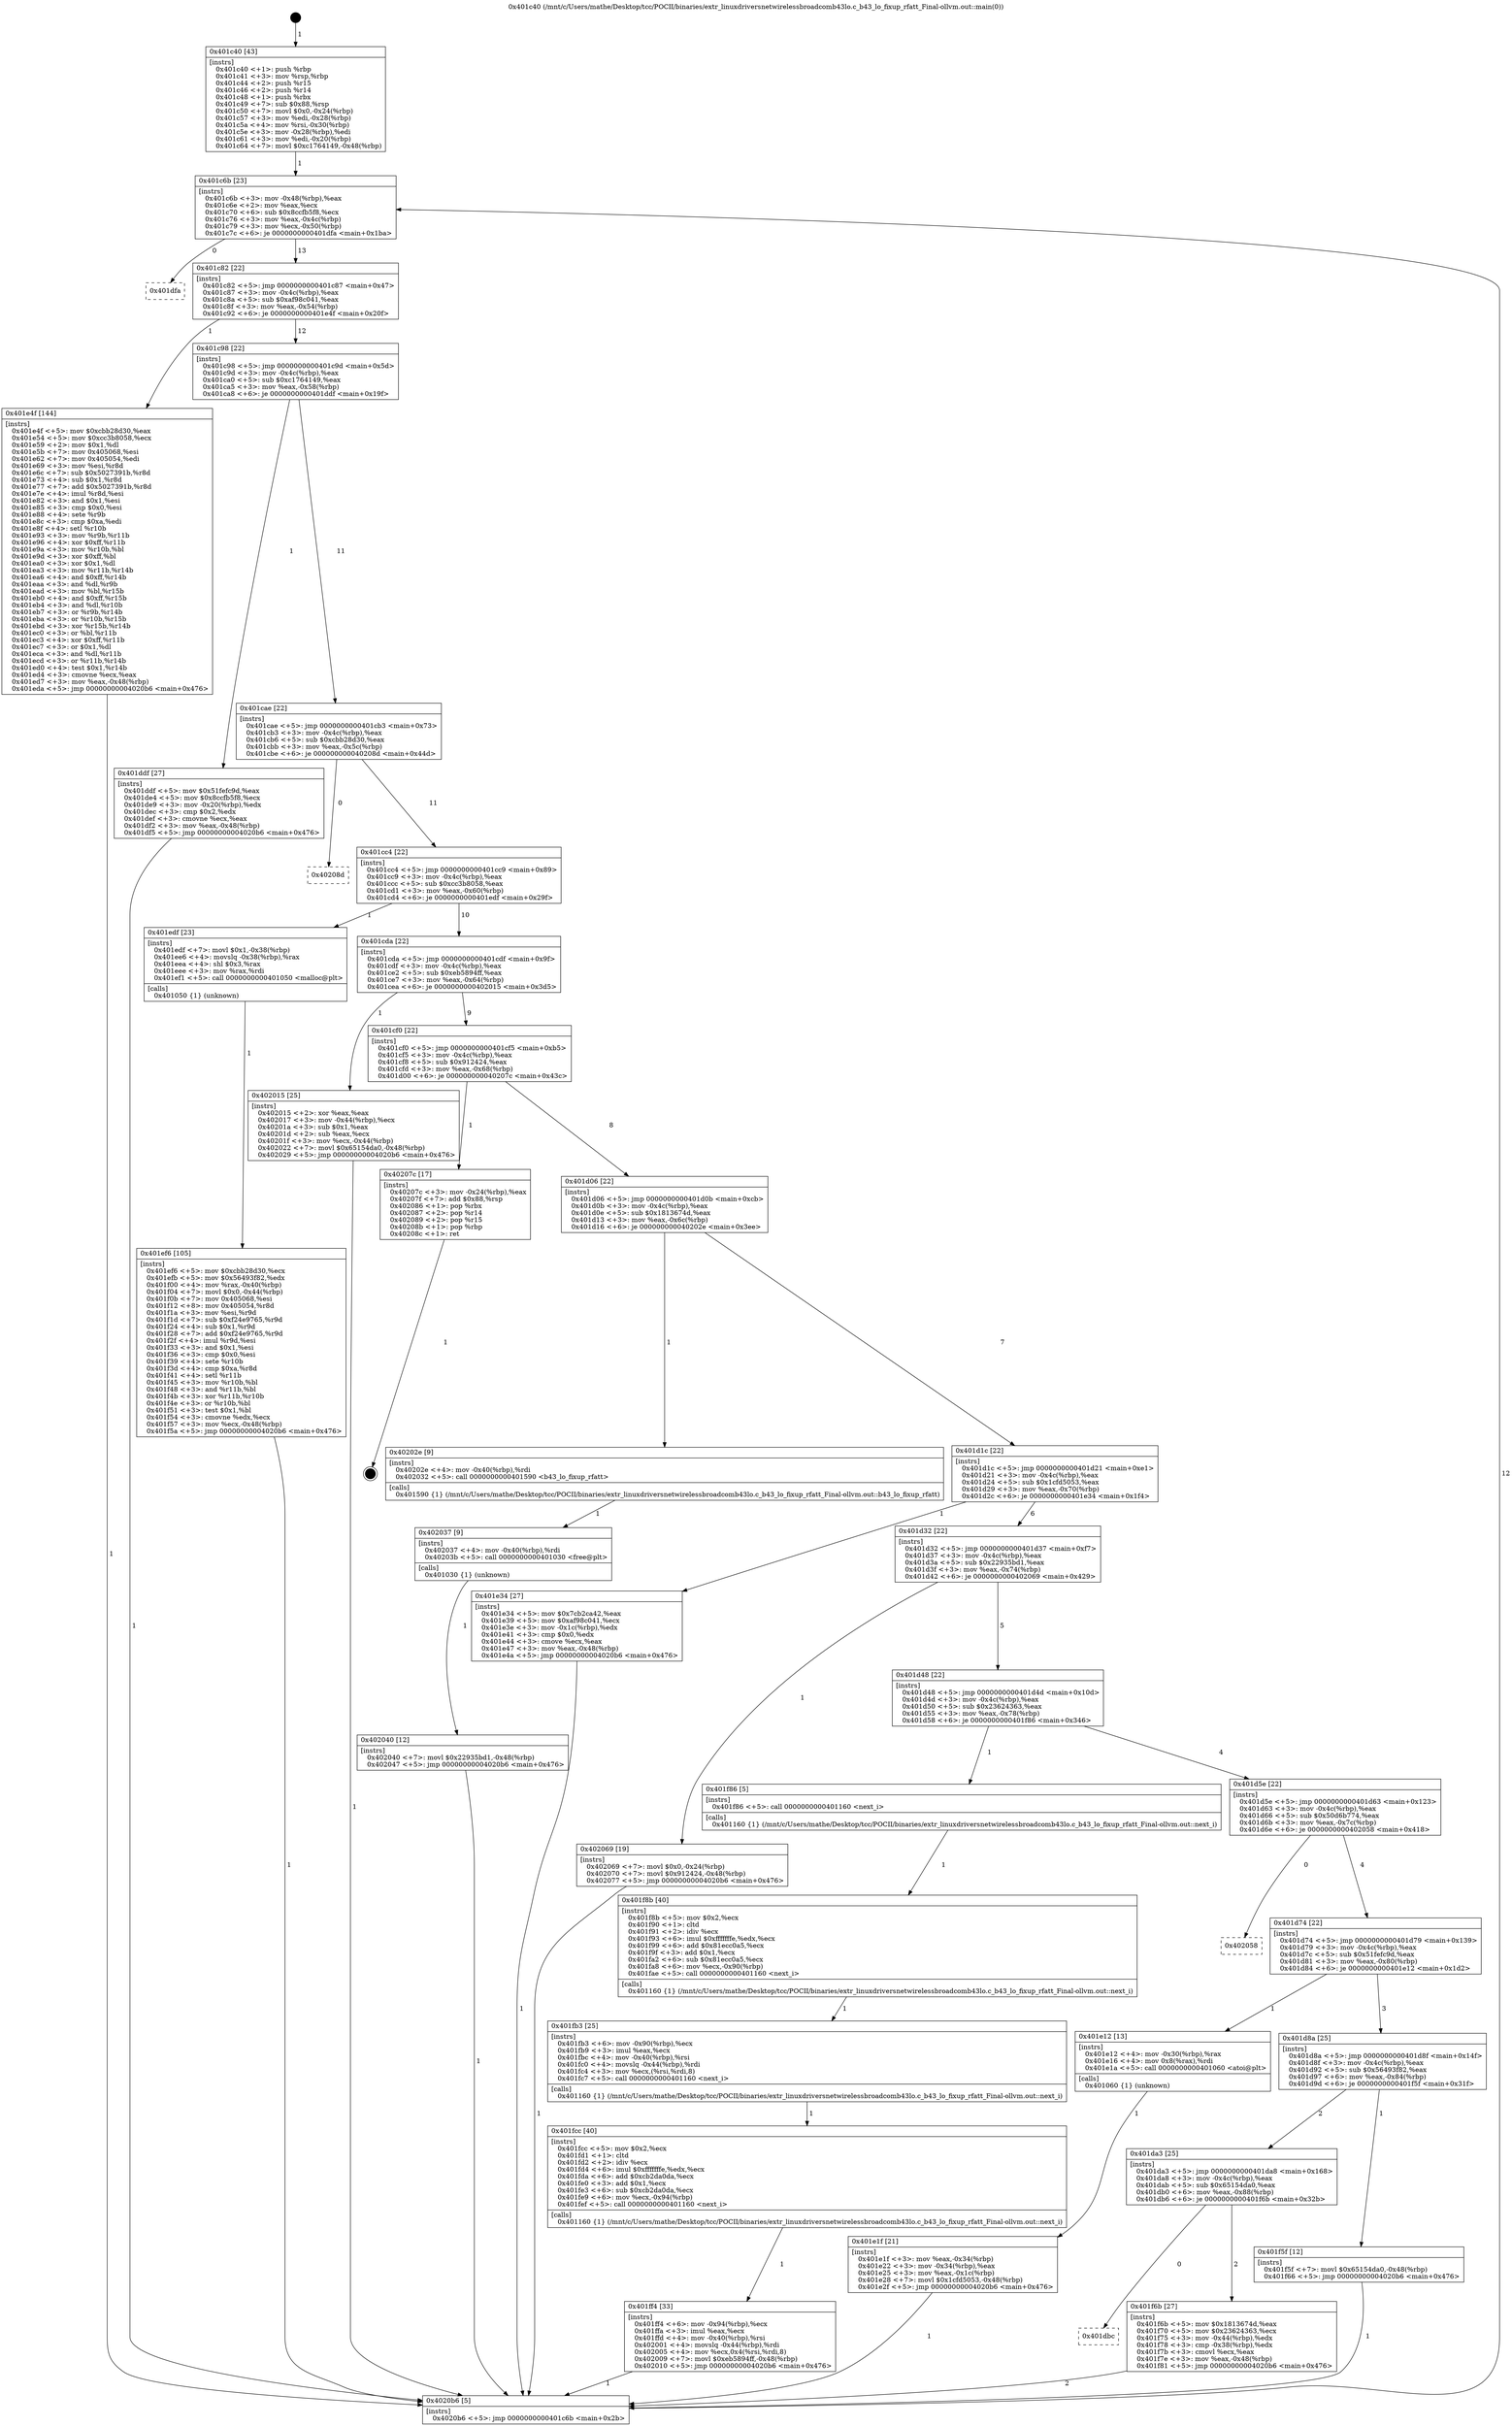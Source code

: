 digraph "0x401c40" {
  label = "0x401c40 (/mnt/c/Users/mathe/Desktop/tcc/POCII/binaries/extr_linuxdriversnetwirelessbroadcomb43lo.c_b43_lo_fixup_rfatt_Final-ollvm.out::main(0))"
  labelloc = "t"
  node[shape=record]

  Entry [label="",width=0.3,height=0.3,shape=circle,fillcolor=black,style=filled]
  "0x401c6b" [label="{
     0x401c6b [23]\l
     | [instrs]\l
     &nbsp;&nbsp;0x401c6b \<+3\>: mov -0x48(%rbp),%eax\l
     &nbsp;&nbsp;0x401c6e \<+2\>: mov %eax,%ecx\l
     &nbsp;&nbsp;0x401c70 \<+6\>: sub $0x8ccfb5f8,%ecx\l
     &nbsp;&nbsp;0x401c76 \<+3\>: mov %eax,-0x4c(%rbp)\l
     &nbsp;&nbsp;0x401c79 \<+3\>: mov %ecx,-0x50(%rbp)\l
     &nbsp;&nbsp;0x401c7c \<+6\>: je 0000000000401dfa \<main+0x1ba\>\l
  }"]
  "0x401dfa" [label="{
     0x401dfa\l
  }", style=dashed]
  "0x401c82" [label="{
     0x401c82 [22]\l
     | [instrs]\l
     &nbsp;&nbsp;0x401c82 \<+5\>: jmp 0000000000401c87 \<main+0x47\>\l
     &nbsp;&nbsp;0x401c87 \<+3\>: mov -0x4c(%rbp),%eax\l
     &nbsp;&nbsp;0x401c8a \<+5\>: sub $0xaf98c041,%eax\l
     &nbsp;&nbsp;0x401c8f \<+3\>: mov %eax,-0x54(%rbp)\l
     &nbsp;&nbsp;0x401c92 \<+6\>: je 0000000000401e4f \<main+0x20f\>\l
  }"]
  Exit [label="",width=0.3,height=0.3,shape=circle,fillcolor=black,style=filled,peripheries=2]
  "0x401e4f" [label="{
     0x401e4f [144]\l
     | [instrs]\l
     &nbsp;&nbsp;0x401e4f \<+5\>: mov $0xcbb28d30,%eax\l
     &nbsp;&nbsp;0x401e54 \<+5\>: mov $0xcc3b8058,%ecx\l
     &nbsp;&nbsp;0x401e59 \<+2\>: mov $0x1,%dl\l
     &nbsp;&nbsp;0x401e5b \<+7\>: mov 0x405068,%esi\l
     &nbsp;&nbsp;0x401e62 \<+7\>: mov 0x405054,%edi\l
     &nbsp;&nbsp;0x401e69 \<+3\>: mov %esi,%r8d\l
     &nbsp;&nbsp;0x401e6c \<+7\>: sub $0x5027391b,%r8d\l
     &nbsp;&nbsp;0x401e73 \<+4\>: sub $0x1,%r8d\l
     &nbsp;&nbsp;0x401e77 \<+7\>: add $0x5027391b,%r8d\l
     &nbsp;&nbsp;0x401e7e \<+4\>: imul %r8d,%esi\l
     &nbsp;&nbsp;0x401e82 \<+3\>: and $0x1,%esi\l
     &nbsp;&nbsp;0x401e85 \<+3\>: cmp $0x0,%esi\l
     &nbsp;&nbsp;0x401e88 \<+4\>: sete %r9b\l
     &nbsp;&nbsp;0x401e8c \<+3\>: cmp $0xa,%edi\l
     &nbsp;&nbsp;0x401e8f \<+4\>: setl %r10b\l
     &nbsp;&nbsp;0x401e93 \<+3\>: mov %r9b,%r11b\l
     &nbsp;&nbsp;0x401e96 \<+4\>: xor $0xff,%r11b\l
     &nbsp;&nbsp;0x401e9a \<+3\>: mov %r10b,%bl\l
     &nbsp;&nbsp;0x401e9d \<+3\>: xor $0xff,%bl\l
     &nbsp;&nbsp;0x401ea0 \<+3\>: xor $0x1,%dl\l
     &nbsp;&nbsp;0x401ea3 \<+3\>: mov %r11b,%r14b\l
     &nbsp;&nbsp;0x401ea6 \<+4\>: and $0xff,%r14b\l
     &nbsp;&nbsp;0x401eaa \<+3\>: and %dl,%r9b\l
     &nbsp;&nbsp;0x401ead \<+3\>: mov %bl,%r15b\l
     &nbsp;&nbsp;0x401eb0 \<+4\>: and $0xff,%r15b\l
     &nbsp;&nbsp;0x401eb4 \<+3\>: and %dl,%r10b\l
     &nbsp;&nbsp;0x401eb7 \<+3\>: or %r9b,%r14b\l
     &nbsp;&nbsp;0x401eba \<+3\>: or %r10b,%r15b\l
     &nbsp;&nbsp;0x401ebd \<+3\>: xor %r15b,%r14b\l
     &nbsp;&nbsp;0x401ec0 \<+3\>: or %bl,%r11b\l
     &nbsp;&nbsp;0x401ec3 \<+4\>: xor $0xff,%r11b\l
     &nbsp;&nbsp;0x401ec7 \<+3\>: or $0x1,%dl\l
     &nbsp;&nbsp;0x401eca \<+3\>: and %dl,%r11b\l
     &nbsp;&nbsp;0x401ecd \<+3\>: or %r11b,%r14b\l
     &nbsp;&nbsp;0x401ed0 \<+4\>: test $0x1,%r14b\l
     &nbsp;&nbsp;0x401ed4 \<+3\>: cmovne %ecx,%eax\l
     &nbsp;&nbsp;0x401ed7 \<+3\>: mov %eax,-0x48(%rbp)\l
     &nbsp;&nbsp;0x401eda \<+5\>: jmp 00000000004020b6 \<main+0x476\>\l
  }"]
  "0x401c98" [label="{
     0x401c98 [22]\l
     | [instrs]\l
     &nbsp;&nbsp;0x401c98 \<+5\>: jmp 0000000000401c9d \<main+0x5d\>\l
     &nbsp;&nbsp;0x401c9d \<+3\>: mov -0x4c(%rbp),%eax\l
     &nbsp;&nbsp;0x401ca0 \<+5\>: sub $0xc1764149,%eax\l
     &nbsp;&nbsp;0x401ca5 \<+3\>: mov %eax,-0x58(%rbp)\l
     &nbsp;&nbsp;0x401ca8 \<+6\>: je 0000000000401ddf \<main+0x19f\>\l
  }"]
  "0x402040" [label="{
     0x402040 [12]\l
     | [instrs]\l
     &nbsp;&nbsp;0x402040 \<+7\>: movl $0x22935bd1,-0x48(%rbp)\l
     &nbsp;&nbsp;0x402047 \<+5\>: jmp 00000000004020b6 \<main+0x476\>\l
  }"]
  "0x401ddf" [label="{
     0x401ddf [27]\l
     | [instrs]\l
     &nbsp;&nbsp;0x401ddf \<+5\>: mov $0x51fefc9d,%eax\l
     &nbsp;&nbsp;0x401de4 \<+5\>: mov $0x8ccfb5f8,%ecx\l
     &nbsp;&nbsp;0x401de9 \<+3\>: mov -0x20(%rbp),%edx\l
     &nbsp;&nbsp;0x401dec \<+3\>: cmp $0x2,%edx\l
     &nbsp;&nbsp;0x401def \<+3\>: cmovne %ecx,%eax\l
     &nbsp;&nbsp;0x401df2 \<+3\>: mov %eax,-0x48(%rbp)\l
     &nbsp;&nbsp;0x401df5 \<+5\>: jmp 00000000004020b6 \<main+0x476\>\l
  }"]
  "0x401cae" [label="{
     0x401cae [22]\l
     | [instrs]\l
     &nbsp;&nbsp;0x401cae \<+5\>: jmp 0000000000401cb3 \<main+0x73\>\l
     &nbsp;&nbsp;0x401cb3 \<+3\>: mov -0x4c(%rbp),%eax\l
     &nbsp;&nbsp;0x401cb6 \<+5\>: sub $0xcbb28d30,%eax\l
     &nbsp;&nbsp;0x401cbb \<+3\>: mov %eax,-0x5c(%rbp)\l
     &nbsp;&nbsp;0x401cbe \<+6\>: je 000000000040208d \<main+0x44d\>\l
  }"]
  "0x4020b6" [label="{
     0x4020b6 [5]\l
     | [instrs]\l
     &nbsp;&nbsp;0x4020b6 \<+5\>: jmp 0000000000401c6b \<main+0x2b\>\l
  }"]
  "0x401c40" [label="{
     0x401c40 [43]\l
     | [instrs]\l
     &nbsp;&nbsp;0x401c40 \<+1\>: push %rbp\l
     &nbsp;&nbsp;0x401c41 \<+3\>: mov %rsp,%rbp\l
     &nbsp;&nbsp;0x401c44 \<+2\>: push %r15\l
     &nbsp;&nbsp;0x401c46 \<+2\>: push %r14\l
     &nbsp;&nbsp;0x401c48 \<+1\>: push %rbx\l
     &nbsp;&nbsp;0x401c49 \<+7\>: sub $0x88,%rsp\l
     &nbsp;&nbsp;0x401c50 \<+7\>: movl $0x0,-0x24(%rbp)\l
     &nbsp;&nbsp;0x401c57 \<+3\>: mov %edi,-0x28(%rbp)\l
     &nbsp;&nbsp;0x401c5a \<+4\>: mov %rsi,-0x30(%rbp)\l
     &nbsp;&nbsp;0x401c5e \<+3\>: mov -0x28(%rbp),%edi\l
     &nbsp;&nbsp;0x401c61 \<+3\>: mov %edi,-0x20(%rbp)\l
     &nbsp;&nbsp;0x401c64 \<+7\>: movl $0xc1764149,-0x48(%rbp)\l
  }"]
  "0x402037" [label="{
     0x402037 [9]\l
     | [instrs]\l
     &nbsp;&nbsp;0x402037 \<+4\>: mov -0x40(%rbp),%rdi\l
     &nbsp;&nbsp;0x40203b \<+5\>: call 0000000000401030 \<free@plt\>\l
     | [calls]\l
     &nbsp;&nbsp;0x401030 \{1\} (unknown)\l
  }"]
  "0x40208d" [label="{
     0x40208d\l
  }", style=dashed]
  "0x401cc4" [label="{
     0x401cc4 [22]\l
     | [instrs]\l
     &nbsp;&nbsp;0x401cc4 \<+5\>: jmp 0000000000401cc9 \<main+0x89\>\l
     &nbsp;&nbsp;0x401cc9 \<+3\>: mov -0x4c(%rbp),%eax\l
     &nbsp;&nbsp;0x401ccc \<+5\>: sub $0xcc3b8058,%eax\l
     &nbsp;&nbsp;0x401cd1 \<+3\>: mov %eax,-0x60(%rbp)\l
     &nbsp;&nbsp;0x401cd4 \<+6\>: je 0000000000401edf \<main+0x29f\>\l
  }"]
  "0x401ff4" [label="{
     0x401ff4 [33]\l
     | [instrs]\l
     &nbsp;&nbsp;0x401ff4 \<+6\>: mov -0x94(%rbp),%ecx\l
     &nbsp;&nbsp;0x401ffa \<+3\>: imul %eax,%ecx\l
     &nbsp;&nbsp;0x401ffd \<+4\>: mov -0x40(%rbp),%rsi\l
     &nbsp;&nbsp;0x402001 \<+4\>: movslq -0x44(%rbp),%rdi\l
     &nbsp;&nbsp;0x402005 \<+4\>: mov %ecx,0x4(%rsi,%rdi,8)\l
     &nbsp;&nbsp;0x402009 \<+7\>: movl $0xeb5894ff,-0x48(%rbp)\l
     &nbsp;&nbsp;0x402010 \<+5\>: jmp 00000000004020b6 \<main+0x476\>\l
  }"]
  "0x401edf" [label="{
     0x401edf [23]\l
     | [instrs]\l
     &nbsp;&nbsp;0x401edf \<+7\>: movl $0x1,-0x38(%rbp)\l
     &nbsp;&nbsp;0x401ee6 \<+4\>: movslq -0x38(%rbp),%rax\l
     &nbsp;&nbsp;0x401eea \<+4\>: shl $0x3,%rax\l
     &nbsp;&nbsp;0x401eee \<+3\>: mov %rax,%rdi\l
     &nbsp;&nbsp;0x401ef1 \<+5\>: call 0000000000401050 \<malloc@plt\>\l
     | [calls]\l
     &nbsp;&nbsp;0x401050 \{1\} (unknown)\l
  }"]
  "0x401cda" [label="{
     0x401cda [22]\l
     | [instrs]\l
     &nbsp;&nbsp;0x401cda \<+5\>: jmp 0000000000401cdf \<main+0x9f\>\l
     &nbsp;&nbsp;0x401cdf \<+3\>: mov -0x4c(%rbp),%eax\l
     &nbsp;&nbsp;0x401ce2 \<+5\>: sub $0xeb5894ff,%eax\l
     &nbsp;&nbsp;0x401ce7 \<+3\>: mov %eax,-0x64(%rbp)\l
     &nbsp;&nbsp;0x401cea \<+6\>: je 0000000000402015 \<main+0x3d5\>\l
  }"]
  "0x401fcc" [label="{
     0x401fcc [40]\l
     | [instrs]\l
     &nbsp;&nbsp;0x401fcc \<+5\>: mov $0x2,%ecx\l
     &nbsp;&nbsp;0x401fd1 \<+1\>: cltd\l
     &nbsp;&nbsp;0x401fd2 \<+2\>: idiv %ecx\l
     &nbsp;&nbsp;0x401fd4 \<+6\>: imul $0xfffffffe,%edx,%ecx\l
     &nbsp;&nbsp;0x401fda \<+6\>: add $0xcb2da0da,%ecx\l
     &nbsp;&nbsp;0x401fe0 \<+3\>: add $0x1,%ecx\l
     &nbsp;&nbsp;0x401fe3 \<+6\>: sub $0xcb2da0da,%ecx\l
     &nbsp;&nbsp;0x401fe9 \<+6\>: mov %ecx,-0x94(%rbp)\l
     &nbsp;&nbsp;0x401fef \<+5\>: call 0000000000401160 \<next_i\>\l
     | [calls]\l
     &nbsp;&nbsp;0x401160 \{1\} (/mnt/c/Users/mathe/Desktop/tcc/POCII/binaries/extr_linuxdriversnetwirelessbroadcomb43lo.c_b43_lo_fixup_rfatt_Final-ollvm.out::next_i)\l
  }"]
  "0x402015" [label="{
     0x402015 [25]\l
     | [instrs]\l
     &nbsp;&nbsp;0x402015 \<+2\>: xor %eax,%eax\l
     &nbsp;&nbsp;0x402017 \<+3\>: mov -0x44(%rbp),%ecx\l
     &nbsp;&nbsp;0x40201a \<+3\>: sub $0x1,%eax\l
     &nbsp;&nbsp;0x40201d \<+2\>: sub %eax,%ecx\l
     &nbsp;&nbsp;0x40201f \<+3\>: mov %ecx,-0x44(%rbp)\l
     &nbsp;&nbsp;0x402022 \<+7\>: movl $0x65154da0,-0x48(%rbp)\l
     &nbsp;&nbsp;0x402029 \<+5\>: jmp 00000000004020b6 \<main+0x476\>\l
  }"]
  "0x401cf0" [label="{
     0x401cf0 [22]\l
     | [instrs]\l
     &nbsp;&nbsp;0x401cf0 \<+5\>: jmp 0000000000401cf5 \<main+0xb5\>\l
     &nbsp;&nbsp;0x401cf5 \<+3\>: mov -0x4c(%rbp),%eax\l
     &nbsp;&nbsp;0x401cf8 \<+5\>: sub $0x912424,%eax\l
     &nbsp;&nbsp;0x401cfd \<+3\>: mov %eax,-0x68(%rbp)\l
     &nbsp;&nbsp;0x401d00 \<+6\>: je 000000000040207c \<main+0x43c\>\l
  }"]
  "0x401fb3" [label="{
     0x401fb3 [25]\l
     | [instrs]\l
     &nbsp;&nbsp;0x401fb3 \<+6\>: mov -0x90(%rbp),%ecx\l
     &nbsp;&nbsp;0x401fb9 \<+3\>: imul %eax,%ecx\l
     &nbsp;&nbsp;0x401fbc \<+4\>: mov -0x40(%rbp),%rsi\l
     &nbsp;&nbsp;0x401fc0 \<+4\>: movslq -0x44(%rbp),%rdi\l
     &nbsp;&nbsp;0x401fc4 \<+3\>: mov %ecx,(%rsi,%rdi,8)\l
     &nbsp;&nbsp;0x401fc7 \<+5\>: call 0000000000401160 \<next_i\>\l
     | [calls]\l
     &nbsp;&nbsp;0x401160 \{1\} (/mnt/c/Users/mathe/Desktop/tcc/POCII/binaries/extr_linuxdriversnetwirelessbroadcomb43lo.c_b43_lo_fixup_rfatt_Final-ollvm.out::next_i)\l
  }"]
  "0x40207c" [label="{
     0x40207c [17]\l
     | [instrs]\l
     &nbsp;&nbsp;0x40207c \<+3\>: mov -0x24(%rbp),%eax\l
     &nbsp;&nbsp;0x40207f \<+7\>: add $0x88,%rsp\l
     &nbsp;&nbsp;0x402086 \<+1\>: pop %rbx\l
     &nbsp;&nbsp;0x402087 \<+2\>: pop %r14\l
     &nbsp;&nbsp;0x402089 \<+2\>: pop %r15\l
     &nbsp;&nbsp;0x40208b \<+1\>: pop %rbp\l
     &nbsp;&nbsp;0x40208c \<+1\>: ret\l
  }"]
  "0x401d06" [label="{
     0x401d06 [22]\l
     | [instrs]\l
     &nbsp;&nbsp;0x401d06 \<+5\>: jmp 0000000000401d0b \<main+0xcb\>\l
     &nbsp;&nbsp;0x401d0b \<+3\>: mov -0x4c(%rbp),%eax\l
     &nbsp;&nbsp;0x401d0e \<+5\>: sub $0x1813674d,%eax\l
     &nbsp;&nbsp;0x401d13 \<+3\>: mov %eax,-0x6c(%rbp)\l
     &nbsp;&nbsp;0x401d16 \<+6\>: je 000000000040202e \<main+0x3ee\>\l
  }"]
  "0x401f8b" [label="{
     0x401f8b [40]\l
     | [instrs]\l
     &nbsp;&nbsp;0x401f8b \<+5\>: mov $0x2,%ecx\l
     &nbsp;&nbsp;0x401f90 \<+1\>: cltd\l
     &nbsp;&nbsp;0x401f91 \<+2\>: idiv %ecx\l
     &nbsp;&nbsp;0x401f93 \<+6\>: imul $0xfffffffe,%edx,%ecx\l
     &nbsp;&nbsp;0x401f99 \<+6\>: add $0x81ecc0a5,%ecx\l
     &nbsp;&nbsp;0x401f9f \<+3\>: add $0x1,%ecx\l
     &nbsp;&nbsp;0x401fa2 \<+6\>: sub $0x81ecc0a5,%ecx\l
     &nbsp;&nbsp;0x401fa8 \<+6\>: mov %ecx,-0x90(%rbp)\l
     &nbsp;&nbsp;0x401fae \<+5\>: call 0000000000401160 \<next_i\>\l
     | [calls]\l
     &nbsp;&nbsp;0x401160 \{1\} (/mnt/c/Users/mathe/Desktop/tcc/POCII/binaries/extr_linuxdriversnetwirelessbroadcomb43lo.c_b43_lo_fixup_rfatt_Final-ollvm.out::next_i)\l
  }"]
  "0x40202e" [label="{
     0x40202e [9]\l
     | [instrs]\l
     &nbsp;&nbsp;0x40202e \<+4\>: mov -0x40(%rbp),%rdi\l
     &nbsp;&nbsp;0x402032 \<+5\>: call 0000000000401590 \<b43_lo_fixup_rfatt\>\l
     | [calls]\l
     &nbsp;&nbsp;0x401590 \{1\} (/mnt/c/Users/mathe/Desktop/tcc/POCII/binaries/extr_linuxdriversnetwirelessbroadcomb43lo.c_b43_lo_fixup_rfatt_Final-ollvm.out::b43_lo_fixup_rfatt)\l
  }"]
  "0x401d1c" [label="{
     0x401d1c [22]\l
     | [instrs]\l
     &nbsp;&nbsp;0x401d1c \<+5\>: jmp 0000000000401d21 \<main+0xe1\>\l
     &nbsp;&nbsp;0x401d21 \<+3\>: mov -0x4c(%rbp),%eax\l
     &nbsp;&nbsp;0x401d24 \<+5\>: sub $0x1cfd5053,%eax\l
     &nbsp;&nbsp;0x401d29 \<+3\>: mov %eax,-0x70(%rbp)\l
     &nbsp;&nbsp;0x401d2c \<+6\>: je 0000000000401e34 \<main+0x1f4\>\l
  }"]
  "0x401dbc" [label="{
     0x401dbc\l
  }", style=dashed]
  "0x401e34" [label="{
     0x401e34 [27]\l
     | [instrs]\l
     &nbsp;&nbsp;0x401e34 \<+5\>: mov $0x7cb2ca42,%eax\l
     &nbsp;&nbsp;0x401e39 \<+5\>: mov $0xaf98c041,%ecx\l
     &nbsp;&nbsp;0x401e3e \<+3\>: mov -0x1c(%rbp),%edx\l
     &nbsp;&nbsp;0x401e41 \<+3\>: cmp $0x0,%edx\l
     &nbsp;&nbsp;0x401e44 \<+3\>: cmove %ecx,%eax\l
     &nbsp;&nbsp;0x401e47 \<+3\>: mov %eax,-0x48(%rbp)\l
     &nbsp;&nbsp;0x401e4a \<+5\>: jmp 00000000004020b6 \<main+0x476\>\l
  }"]
  "0x401d32" [label="{
     0x401d32 [22]\l
     | [instrs]\l
     &nbsp;&nbsp;0x401d32 \<+5\>: jmp 0000000000401d37 \<main+0xf7\>\l
     &nbsp;&nbsp;0x401d37 \<+3\>: mov -0x4c(%rbp),%eax\l
     &nbsp;&nbsp;0x401d3a \<+5\>: sub $0x22935bd1,%eax\l
     &nbsp;&nbsp;0x401d3f \<+3\>: mov %eax,-0x74(%rbp)\l
     &nbsp;&nbsp;0x401d42 \<+6\>: je 0000000000402069 \<main+0x429\>\l
  }"]
  "0x401f6b" [label="{
     0x401f6b [27]\l
     | [instrs]\l
     &nbsp;&nbsp;0x401f6b \<+5\>: mov $0x1813674d,%eax\l
     &nbsp;&nbsp;0x401f70 \<+5\>: mov $0x23624363,%ecx\l
     &nbsp;&nbsp;0x401f75 \<+3\>: mov -0x44(%rbp),%edx\l
     &nbsp;&nbsp;0x401f78 \<+3\>: cmp -0x38(%rbp),%edx\l
     &nbsp;&nbsp;0x401f7b \<+3\>: cmovl %ecx,%eax\l
     &nbsp;&nbsp;0x401f7e \<+3\>: mov %eax,-0x48(%rbp)\l
     &nbsp;&nbsp;0x401f81 \<+5\>: jmp 00000000004020b6 \<main+0x476\>\l
  }"]
  "0x402069" [label="{
     0x402069 [19]\l
     | [instrs]\l
     &nbsp;&nbsp;0x402069 \<+7\>: movl $0x0,-0x24(%rbp)\l
     &nbsp;&nbsp;0x402070 \<+7\>: movl $0x912424,-0x48(%rbp)\l
     &nbsp;&nbsp;0x402077 \<+5\>: jmp 00000000004020b6 \<main+0x476\>\l
  }"]
  "0x401d48" [label="{
     0x401d48 [22]\l
     | [instrs]\l
     &nbsp;&nbsp;0x401d48 \<+5\>: jmp 0000000000401d4d \<main+0x10d\>\l
     &nbsp;&nbsp;0x401d4d \<+3\>: mov -0x4c(%rbp),%eax\l
     &nbsp;&nbsp;0x401d50 \<+5\>: sub $0x23624363,%eax\l
     &nbsp;&nbsp;0x401d55 \<+3\>: mov %eax,-0x78(%rbp)\l
     &nbsp;&nbsp;0x401d58 \<+6\>: je 0000000000401f86 \<main+0x346\>\l
  }"]
  "0x401da3" [label="{
     0x401da3 [25]\l
     | [instrs]\l
     &nbsp;&nbsp;0x401da3 \<+5\>: jmp 0000000000401da8 \<main+0x168\>\l
     &nbsp;&nbsp;0x401da8 \<+3\>: mov -0x4c(%rbp),%eax\l
     &nbsp;&nbsp;0x401dab \<+5\>: sub $0x65154da0,%eax\l
     &nbsp;&nbsp;0x401db0 \<+6\>: mov %eax,-0x88(%rbp)\l
     &nbsp;&nbsp;0x401db6 \<+6\>: je 0000000000401f6b \<main+0x32b\>\l
  }"]
  "0x401f86" [label="{
     0x401f86 [5]\l
     | [instrs]\l
     &nbsp;&nbsp;0x401f86 \<+5\>: call 0000000000401160 \<next_i\>\l
     | [calls]\l
     &nbsp;&nbsp;0x401160 \{1\} (/mnt/c/Users/mathe/Desktop/tcc/POCII/binaries/extr_linuxdriversnetwirelessbroadcomb43lo.c_b43_lo_fixup_rfatt_Final-ollvm.out::next_i)\l
  }"]
  "0x401d5e" [label="{
     0x401d5e [22]\l
     | [instrs]\l
     &nbsp;&nbsp;0x401d5e \<+5\>: jmp 0000000000401d63 \<main+0x123\>\l
     &nbsp;&nbsp;0x401d63 \<+3\>: mov -0x4c(%rbp),%eax\l
     &nbsp;&nbsp;0x401d66 \<+5\>: sub $0x50d6b774,%eax\l
     &nbsp;&nbsp;0x401d6b \<+3\>: mov %eax,-0x7c(%rbp)\l
     &nbsp;&nbsp;0x401d6e \<+6\>: je 0000000000402058 \<main+0x418\>\l
  }"]
  "0x401f5f" [label="{
     0x401f5f [12]\l
     | [instrs]\l
     &nbsp;&nbsp;0x401f5f \<+7\>: movl $0x65154da0,-0x48(%rbp)\l
     &nbsp;&nbsp;0x401f66 \<+5\>: jmp 00000000004020b6 \<main+0x476\>\l
  }"]
  "0x402058" [label="{
     0x402058\l
  }", style=dashed]
  "0x401d74" [label="{
     0x401d74 [22]\l
     | [instrs]\l
     &nbsp;&nbsp;0x401d74 \<+5\>: jmp 0000000000401d79 \<main+0x139\>\l
     &nbsp;&nbsp;0x401d79 \<+3\>: mov -0x4c(%rbp),%eax\l
     &nbsp;&nbsp;0x401d7c \<+5\>: sub $0x51fefc9d,%eax\l
     &nbsp;&nbsp;0x401d81 \<+3\>: mov %eax,-0x80(%rbp)\l
     &nbsp;&nbsp;0x401d84 \<+6\>: je 0000000000401e12 \<main+0x1d2\>\l
  }"]
  "0x401ef6" [label="{
     0x401ef6 [105]\l
     | [instrs]\l
     &nbsp;&nbsp;0x401ef6 \<+5\>: mov $0xcbb28d30,%ecx\l
     &nbsp;&nbsp;0x401efb \<+5\>: mov $0x56493f82,%edx\l
     &nbsp;&nbsp;0x401f00 \<+4\>: mov %rax,-0x40(%rbp)\l
     &nbsp;&nbsp;0x401f04 \<+7\>: movl $0x0,-0x44(%rbp)\l
     &nbsp;&nbsp;0x401f0b \<+7\>: mov 0x405068,%esi\l
     &nbsp;&nbsp;0x401f12 \<+8\>: mov 0x405054,%r8d\l
     &nbsp;&nbsp;0x401f1a \<+3\>: mov %esi,%r9d\l
     &nbsp;&nbsp;0x401f1d \<+7\>: sub $0xf24e9765,%r9d\l
     &nbsp;&nbsp;0x401f24 \<+4\>: sub $0x1,%r9d\l
     &nbsp;&nbsp;0x401f28 \<+7\>: add $0xf24e9765,%r9d\l
     &nbsp;&nbsp;0x401f2f \<+4\>: imul %r9d,%esi\l
     &nbsp;&nbsp;0x401f33 \<+3\>: and $0x1,%esi\l
     &nbsp;&nbsp;0x401f36 \<+3\>: cmp $0x0,%esi\l
     &nbsp;&nbsp;0x401f39 \<+4\>: sete %r10b\l
     &nbsp;&nbsp;0x401f3d \<+4\>: cmp $0xa,%r8d\l
     &nbsp;&nbsp;0x401f41 \<+4\>: setl %r11b\l
     &nbsp;&nbsp;0x401f45 \<+3\>: mov %r10b,%bl\l
     &nbsp;&nbsp;0x401f48 \<+3\>: and %r11b,%bl\l
     &nbsp;&nbsp;0x401f4b \<+3\>: xor %r11b,%r10b\l
     &nbsp;&nbsp;0x401f4e \<+3\>: or %r10b,%bl\l
     &nbsp;&nbsp;0x401f51 \<+3\>: test $0x1,%bl\l
     &nbsp;&nbsp;0x401f54 \<+3\>: cmovne %edx,%ecx\l
     &nbsp;&nbsp;0x401f57 \<+3\>: mov %ecx,-0x48(%rbp)\l
     &nbsp;&nbsp;0x401f5a \<+5\>: jmp 00000000004020b6 \<main+0x476\>\l
  }"]
  "0x401e12" [label="{
     0x401e12 [13]\l
     | [instrs]\l
     &nbsp;&nbsp;0x401e12 \<+4\>: mov -0x30(%rbp),%rax\l
     &nbsp;&nbsp;0x401e16 \<+4\>: mov 0x8(%rax),%rdi\l
     &nbsp;&nbsp;0x401e1a \<+5\>: call 0000000000401060 \<atoi@plt\>\l
     | [calls]\l
     &nbsp;&nbsp;0x401060 \{1\} (unknown)\l
  }"]
  "0x401d8a" [label="{
     0x401d8a [25]\l
     | [instrs]\l
     &nbsp;&nbsp;0x401d8a \<+5\>: jmp 0000000000401d8f \<main+0x14f\>\l
     &nbsp;&nbsp;0x401d8f \<+3\>: mov -0x4c(%rbp),%eax\l
     &nbsp;&nbsp;0x401d92 \<+5\>: sub $0x56493f82,%eax\l
     &nbsp;&nbsp;0x401d97 \<+6\>: mov %eax,-0x84(%rbp)\l
     &nbsp;&nbsp;0x401d9d \<+6\>: je 0000000000401f5f \<main+0x31f\>\l
  }"]
  "0x401e1f" [label="{
     0x401e1f [21]\l
     | [instrs]\l
     &nbsp;&nbsp;0x401e1f \<+3\>: mov %eax,-0x34(%rbp)\l
     &nbsp;&nbsp;0x401e22 \<+3\>: mov -0x34(%rbp),%eax\l
     &nbsp;&nbsp;0x401e25 \<+3\>: mov %eax,-0x1c(%rbp)\l
     &nbsp;&nbsp;0x401e28 \<+7\>: movl $0x1cfd5053,-0x48(%rbp)\l
     &nbsp;&nbsp;0x401e2f \<+5\>: jmp 00000000004020b6 \<main+0x476\>\l
  }"]
  Entry -> "0x401c40" [label=" 1"]
  "0x401c6b" -> "0x401dfa" [label=" 0"]
  "0x401c6b" -> "0x401c82" [label=" 13"]
  "0x40207c" -> Exit [label=" 1"]
  "0x401c82" -> "0x401e4f" [label=" 1"]
  "0x401c82" -> "0x401c98" [label=" 12"]
  "0x402069" -> "0x4020b6" [label=" 1"]
  "0x401c98" -> "0x401ddf" [label=" 1"]
  "0x401c98" -> "0x401cae" [label=" 11"]
  "0x401ddf" -> "0x4020b6" [label=" 1"]
  "0x401c40" -> "0x401c6b" [label=" 1"]
  "0x4020b6" -> "0x401c6b" [label=" 12"]
  "0x402040" -> "0x4020b6" [label=" 1"]
  "0x401cae" -> "0x40208d" [label=" 0"]
  "0x401cae" -> "0x401cc4" [label=" 11"]
  "0x402037" -> "0x402040" [label=" 1"]
  "0x401cc4" -> "0x401edf" [label=" 1"]
  "0x401cc4" -> "0x401cda" [label=" 10"]
  "0x40202e" -> "0x402037" [label=" 1"]
  "0x401cda" -> "0x402015" [label=" 1"]
  "0x401cda" -> "0x401cf0" [label=" 9"]
  "0x402015" -> "0x4020b6" [label=" 1"]
  "0x401cf0" -> "0x40207c" [label=" 1"]
  "0x401cf0" -> "0x401d06" [label=" 8"]
  "0x401ff4" -> "0x4020b6" [label=" 1"]
  "0x401d06" -> "0x40202e" [label=" 1"]
  "0x401d06" -> "0x401d1c" [label=" 7"]
  "0x401fcc" -> "0x401ff4" [label=" 1"]
  "0x401d1c" -> "0x401e34" [label=" 1"]
  "0x401d1c" -> "0x401d32" [label=" 6"]
  "0x401fb3" -> "0x401fcc" [label=" 1"]
  "0x401d32" -> "0x402069" [label=" 1"]
  "0x401d32" -> "0x401d48" [label=" 5"]
  "0x401f8b" -> "0x401fb3" [label=" 1"]
  "0x401d48" -> "0x401f86" [label=" 1"]
  "0x401d48" -> "0x401d5e" [label=" 4"]
  "0x401f6b" -> "0x4020b6" [label=" 2"]
  "0x401d5e" -> "0x402058" [label=" 0"]
  "0x401d5e" -> "0x401d74" [label=" 4"]
  "0x401da3" -> "0x401dbc" [label=" 0"]
  "0x401d74" -> "0x401e12" [label=" 1"]
  "0x401d74" -> "0x401d8a" [label=" 3"]
  "0x401e12" -> "0x401e1f" [label=" 1"]
  "0x401e1f" -> "0x4020b6" [label=" 1"]
  "0x401e34" -> "0x4020b6" [label=" 1"]
  "0x401e4f" -> "0x4020b6" [label=" 1"]
  "0x401edf" -> "0x401ef6" [label=" 1"]
  "0x401ef6" -> "0x4020b6" [label=" 1"]
  "0x401da3" -> "0x401f6b" [label=" 2"]
  "0x401d8a" -> "0x401f5f" [label=" 1"]
  "0x401d8a" -> "0x401da3" [label=" 2"]
  "0x401f5f" -> "0x4020b6" [label=" 1"]
  "0x401f86" -> "0x401f8b" [label=" 1"]
}
